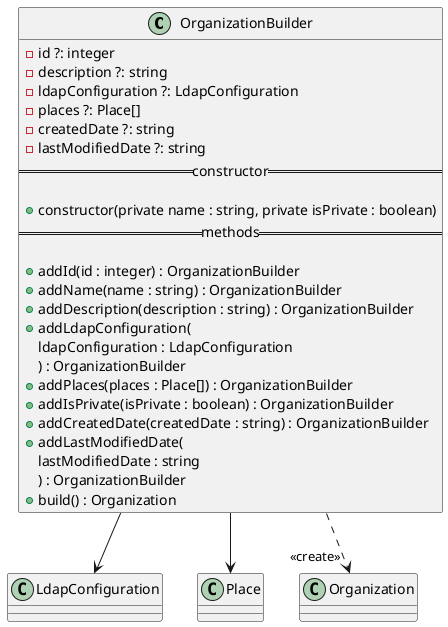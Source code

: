 @startuml OrganizationBuilder Diagram
class OrganizationBuilder {
  - id ?: integer
  - description ?: string
  - ldapConfiguration ?: LdapConfiguration
  - places ?: Place[]
  - createdDate ?: string
  - lastModifiedDate ?: string
  == constructor ==

  + constructor(private name : string, private isPrivate : boolean)
  == methods ==

  + addId(id : integer) : OrganizationBuilder
  + addName(name : string) : OrganizationBuilder
  + addDescription(description : string) : OrganizationBuilder
  + addLdapConfiguration(
    ldapConfiguration : LdapConfiguration
    ) : OrganizationBuilder
  + addPlaces(places : Place[]) : OrganizationBuilder
  + addIsPrivate(isPrivate : boolean) : OrganizationBuilder
  + addCreatedDate(createdDate : string) : OrganizationBuilder
  + addLastModifiedDate(
    lastModifiedDate : string
    ) : OrganizationBuilder
  + build() : Organization
}

OrganizationBuilder -->  LdapConfiguration
OrganizationBuilder --> Place
OrganizationBuilder ..> "<<create>>" Organization
@enduml
